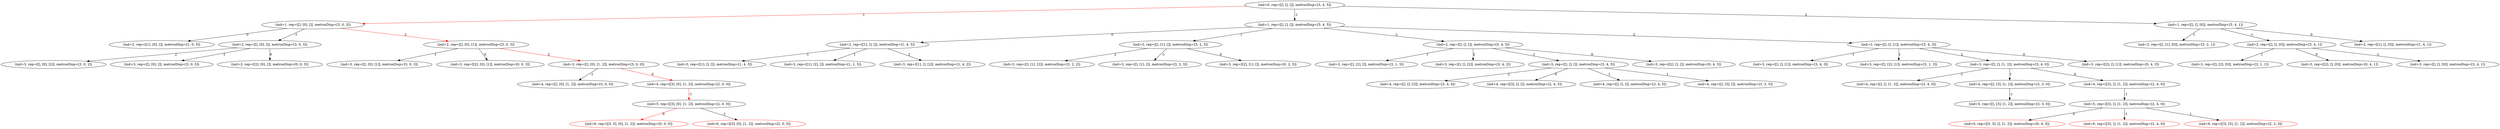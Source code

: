 strict digraph G {
  1 [ label="(ind=3, rep=[[], [2], []], metrosDisp=[3, 1, 5])" ];
  2 [ label="(ind=3, rep=[[], [2], [0]], metrosDisp=[3, 1, 1])" ];
  3 [ label="(ind=3, rep=[[], [0], [1]], metrosDisp=[3, 0, 3])" ];
  4 [ label="(ind=2, rep=[[1], [0], []], metrosDisp=[1, 0, 5])" ];
  5 [ label="(ind=3, rep=[[], [], [1]], metrosDisp=[3, 4, 3])" ];
  6 [ label="(ind=4, rep=[[], [], [3]], metrosDisp=[3, 4, 4])" ];
  7 [ label="(ind=4, rep=[[], [0], [1, 2]], metrosDisp=[3, 0, 0])" ];
  8 [ label="(ind=2, rep=[[1], [], []], metrosDisp=[1, 4, 5])" ];
  9 [ label="(ind=3, rep=[[2], [0], [1]], metrosDisp=[0, 0, 3])" ];
  10 [ label="(ind=5, rep=[[3], [], [1, 2]], metrosDisp=[2, 4, 0])" ];
  11 [ label="(ind=4, rep=[[], [], [1, 2]], metrosDisp=[3, 4, 0])" ];
  12 [ label="(ind=4, rep=[[3], [], []], metrosDisp=[2, 4, 5])" ];
  13 [ label="(ind=2, rep=[[], [0], []], metrosDisp=[3, 0, 5])" ];
  14 [ color="red" label="(ind=6, rep=[[3, 5], [], [1, 2]], metrosDisp=[0, 4, 0])" ];
  15 [ label="(ind=4, rep=[[], [], []], metrosDisp=[3, 4, 5])" ];
  16 [ label="(ind=2, rep=[[], [1], []], metrosDisp=[3, 2, 5])" ];
  17 [ label="(ind=3, rep=[[], [2], [1]], metrosDisp=[3, 1, 3])" ];
  18 [ label="(ind=2, rep=[[], [], []], metrosDisp=[3, 4, 5])" ];
  19 [ label="(ind=3, rep=[[], [0], [2]], metrosDisp=[3, 0, 2])" ];
  20 [ color="red" label="(ind=6, rep=[[3, 5], [0], [1, 2]], metrosDisp=[0, 0, 0])" ];
  21 [ label="(ind=0, rep=[[], [], []], metrosDisp=[3, 4, 5])" ];
  22 [ label="(ind=4, rep=[[], [3], [1, 2]], metrosDisp=[3, 3, 0])" ];
  23 [ label="(ind=2, rep=[[], [1], [0]], metrosDisp=[3, 2, 1])" ];
  24 [ label="(ind=3, rep=[[], [1], [2]], metrosDisp=[3, 2, 2])" ];
  25 [ label="(ind=3, rep=[[], [], [2]], metrosDisp=[3, 4, 2])" ];
  26 [ label="(ind=2, rep=[[], [], [0]], metrosDisp=[3, 4, 1])" ];
  27 [ label="(ind=3, rep=[[], [], [1, 2]], metrosDisp=[3, 4, 0])" ];
  28 [ label="(ind=5, rep=[[3], [0], [1, 2]], metrosDisp=[2, 0, 0])" ];
  29 [ label="(ind=4, rep=[[], [3], []], metrosDisp=[3, 3, 5])" ];
  30 [ label="(ind=2, rep=[[], [0], [1]], metrosDisp=[3, 0, 3])" ];
  31 [ label="(ind=3, rep=[[1], [], []], metrosDisp=[1, 4, 5])" ];
  32 [ label="(ind=4, rep=[[3], [], [1, 2]], metrosDisp=[2, 4, 0])" ];
  33 [ label="(ind=2, rep=[[], [], [1]], metrosDisp=[3, 4, 3])" ];
  34 [ label="(ind=3, rep=[[], [0], [1, 2]], metrosDisp=[3, 0, 0])" ];
  35 [ color="red" label="(ind=6, rep=[[3], [], [1, 2]], metrosDisp=[2, 4, 0])" ];
  36 [ label="(ind=3, rep=[[2], [], [0]], metrosDisp=[0, 4, 1])" ];
  37 [ label="(ind=3, rep=[[], [1], []], metrosDisp=[3, 2, 5])" ];
  38 [ label="(ind=3, rep=[[], [0], []], metrosDisp=[3, 0, 5])" ];
  39 [ label="(ind=3, rep=[[1], [2], []], metrosDisp=[1, 1, 5])" ];
  40 [ label="(ind=1, rep=[[], [0], []], metrosDisp=[3, 0, 5])" ];
  41 [ label="(ind=3, rep=[[], [], []], metrosDisp=[3, 4, 5])" ];
  42 [ label="(ind=3, rep=[[2], [0], []], metrosDisp=[0, 0, 5])" ];
  43 [ label="(ind=3, rep=[[2], [1], []], metrosDisp=[0, 2, 5])" ];
  44 [ label="(ind=1, rep=[[], [], []], metrosDisp=[3, 4, 5])" ];
  45 [ label="(ind=5, rep=[[], [3], [1, 2]], metrosDisp=[3, 3, 0])" ];
  46 [ label="(ind=3, rep=[[2], [], []], metrosDisp=[0, 4, 5])" ];
  47 [ label="(ind=3, rep=[[], [], [0]], metrosDisp=[3, 4, 1])" ];
  48 [ label="(ind=1, rep=[[], [], [0]], metrosDisp=[3, 4, 1])" ];
  49 [ label="(ind=4, rep=[[3], [0], [1, 2]], metrosDisp=[2, 0, 0])" ];
  50 [ label="(ind=2, rep=[[1], [], [0]], metrosDisp=[1, 4, 1])" ];
  51 [ label="(ind=3, rep=[[2], [], [1]], metrosDisp=[0, 4, 3])" ];
  52 [ label="(ind=3, rep=[[1], [], [2]], metrosDisp=[1, 4, 2])" ];
  53 [ color="red" label="(ind=6, rep=[[3], [0], [1, 2]], metrosDisp=[2, 0, 0])" ];
  54 [ color="red" label="(ind=6, rep=[[3], [5], [1, 2]], metrosDisp=[2, 2, 0])" ];
  18 -> 1 [ label="1" ];
  26 -> 2 [ label="1" ];
  30 -> 3 [ label="-1" ];
  40 -> 4 [ label="0" ];
  33 -> 5 [ label="-1" ];
  41 -> 6 [ label="2" ];
  34 -> 7 [ label="-1" ];
  44 -> 8 [ label="0" ];
  30 -> 9 [ label="0" ];
  32 -> 10 [ label="-1" ];
  27 -> 11 [ label="-1" ];
  41 -> 12 [ label="0" ];
  40 -> 13 [ label="-1" ];
  10 -> 14 [ label="0" ];
  41 -> 15 [ label="-1" ];
  44 -> 16 [ label="1" ];
  33 -> 17 [ label="1" ];
  44 -> 18 [ label="-1" ];
  13 -> 19 [ label="2" ];
  28 -> 20 [ color="red" label="0" ];
  27 -> 22 [ label="1" ];
  48 -> 23 [ label="1" ];
  16 -> 24 [ label="2" ];
  18 -> 25 [ label="2" ];
  48 -> 26 [ label="-1" ];
  33 -> 27 [ label="2" ];
  49 -> 28 [ color="red" label="-1" ];
  41 -> 29 [ label="1" ];
  40 -> 30 [ color="red" label="2" ];
  8 -> 31 [ label="-1" ];
  27 -> 32 [ label="0" ];
  44 -> 33 [ label="2" ];
  30 -> 34 [ color="red" label="2" ];
  10 -> 35 [ label="-1" ];
  26 -> 36 [ label="0" ];
  16 -> 37 [ label="-1" ];
  13 -> 38 [ label="-1" ];
  8 -> 39 [ label="1" ];
  21 -> 40 [ color="red" label="1" ];
  18 -> 41 [ label="-1" ];
  13 -> 42 [ label="0" ];
  16 -> 43 [ label="0" ];
  21 -> 44 [ label="-1" ];
  22 -> 45 [ label="-1" ];
  18 -> 46 [ label="0" ];
  26 -> 47 [ label="-1" ];
  21 -> 48 [ label="2" ];
  34 -> 49 [ color="red" label="0" ];
  48 -> 50 [ label="0" ];
  33 -> 51 [ label="0" ];
  8 -> 52 [ label="2" ];
  28 -> 53 [ label="-1" ];
  10 -> 54 [ label="1" ];
}
